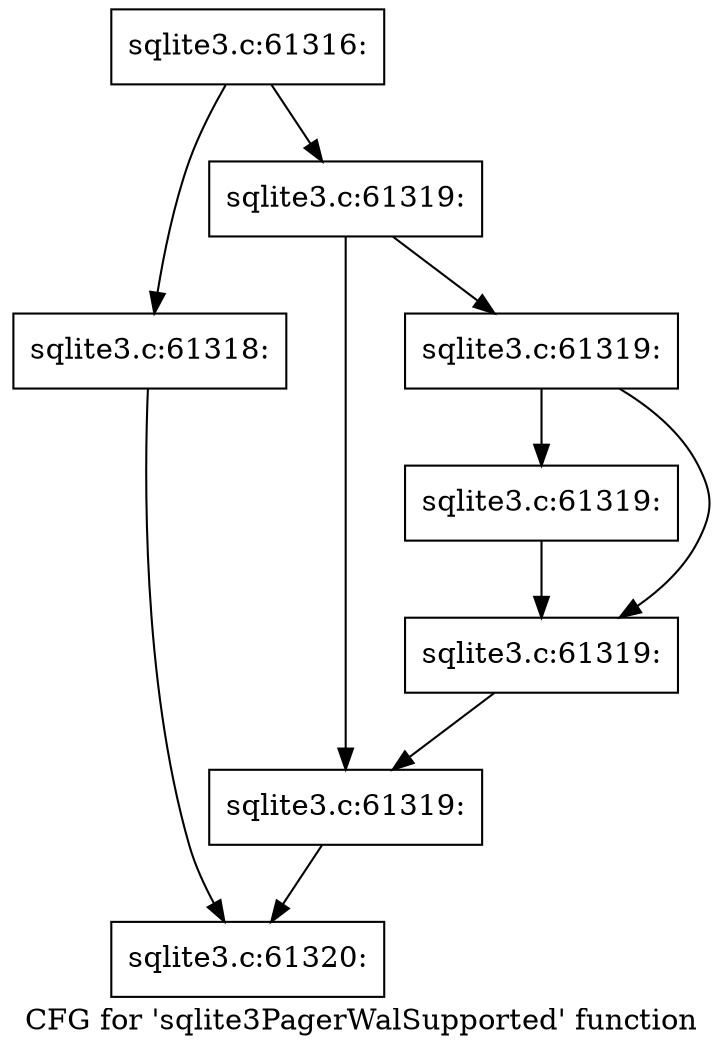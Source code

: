 digraph "CFG for 'sqlite3PagerWalSupported' function" {
	label="CFG for 'sqlite3PagerWalSupported' function";

	Node0x55c0f7751cd0 [shape=record,label="{sqlite3.c:61316:}"];
	Node0x55c0f7751cd0 -> Node0x55c0f77536a0;
	Node0x55c0f7751cd0 -> Node0x55c0f7753f60;
	Node0x55c0f77536a0 [shape=record,label="{sqlite3.c:61318:}"];
	Node0x55c0f77536a0 -> Node0x55c0f77504d0;
	Node0x55c0f7753f60 [shape=record,label="{sqlite3.c:61319:}"];
	Node0x55c0f7753f60 -> Node0x55c0f77544e0;
	Node0x55c0f7753f60 -> Node0x55c0f7754530;
	Node0x55c0f7754530 [shape=record,label="{sqlite3.c:61319:}"];
	Node0x55c0f7754530 -> Node0x55c0f7754a90;
	Node0x55c0f7754530 -> Node0x55c0f7754a40;
	Node0x55c0f7754a90 [shape=record,label="{sqlite3.c:61319:}"];
	Node0x55c0f7754a90 -> Node0x55c0f7754a40;
	Node0x55c0f7754a40 [shape=record,label="{sqlite3.c:61319:}"];
	Node0x55c0f7754a40 -> Node0x55c0f77544e0;
	Node0x55c0f77544e0 [shape=record,label="{sqlite3.c:61319:}"];
	Node0x55c0f77544e0 -> Node0x55c0f77504d0;
	Node0x55c0f77504d0 [shape=record,label="{sqlite3.c:61320:}"];
}
